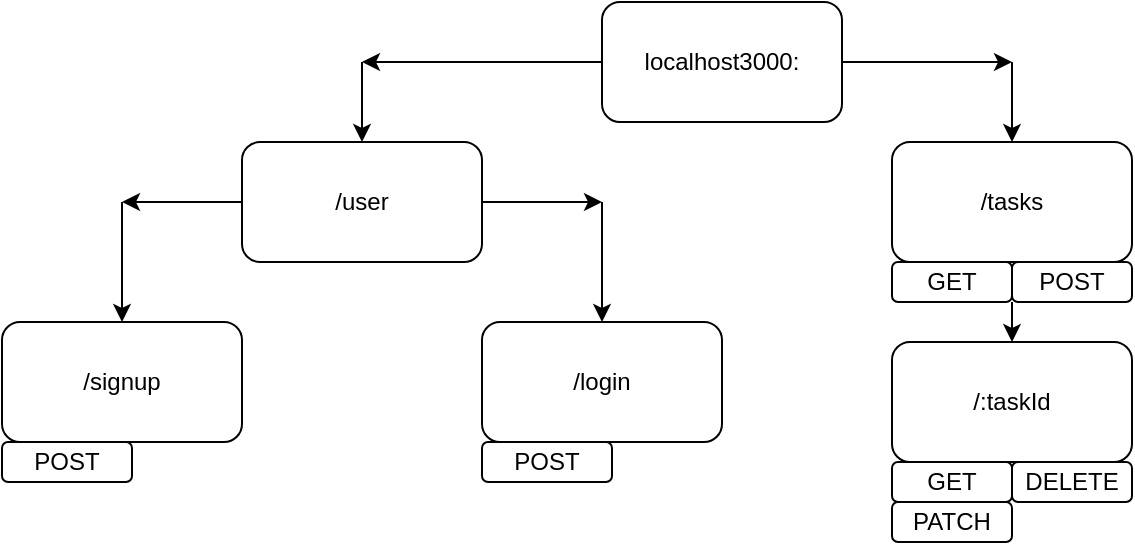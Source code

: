 <mxfile>
    <diagram id="UUAY6n6ssNzGgC8z1DjZ" name="Page-1">
        <mxGraphModel dx="946" dy="471" grid="1" gridSize="10" guides="1" tooltips="1" connect="1" arrows="1" fold="1" page="0" pageScale="1" pageWidth="850" pageHeight="1100" background="none" math="0" shadow="0">
            <root>
                <mxCell id="0"/>
                <mxCell id="1" parent="0"/>
                <mxCell id="gU2htmq4c46HI2TYkAU_-2" style="edgeStyle=none;html=1;rounded=1;" edge="1" parent="1" source="gU2htmq4c46HI2TYkAU_-1">
                    <mxGeometry relative="1" as="geometry">
                        <mxPoint x="280" y="60" as="targetPoint"/>
                    </mxGeometry>
                </mxCell>
                <mxCell id="gU2htmq4c46HI2TYkAU_-1" value="localhost3000:" style="rounded=1;whiteSpace=wrap;html=1;" vertex="1" parent="1">
                    <mxGeometry x="400" y="30" width="120" height="60" as="geometry"/>
                </mxCell>
                <mxCell id="gU2htmq4c46HI2TYkAU_-3" value="" style="endArrow=classic;html=1;rounded=1;" edge="1" parent="1">
                    <mxGeometry width="50" height="50" relative="1" as="geometry">
                        <mxPoint x="280" y="60" as="sourcePoint"/>
                        <mxPoint x="280" y="100" as="targetPoint"/>
                    </mxGeometry>
                </mxCell>
                <mxCell id="gU2htmq4c46HI2TYkAU_-5" style="edgeStyle=none;html=1;exitX=1;exitY=0.5;exitDx=0;exitDy=0;rounded=1;" edge="1" parent="1" source="gU2htmq4c46HI2TYkAU_-4">
                    <mxGeometry relative="1" as="geometry">
                        <mxPoint x="400" y="130" as="targetPoint"/>
                    </mxGeometry>
                </mxCell>
                <mxCell id="gU2htmq4c46HI2TYkAU_-4" value="/user" style="rounded=1;whiteSpace=wrap;html=1;" vertex="1" parent="1">
                    <mxGeometry x="220" y="100" width="120" height="60" as="geometry"/>
                </mxCell>
                <mxCell id="gU2htmq4c46HI2TYkAU_-6" value="/login" style="rounded=1;whiteSpace=wrap;html=1;" vertex="1" parent="1">
                    <mxGeometry x="340" y="190" width="120" height="60" as="geometry"/>
                </mxCell>
                <mxCell id="gU2htmq4c46HI2TYkAU_-7" value="" style="endArrow=classic;html=1;entryX=0.5;entryY=0;entryDx=0;entryDy=0;rounded=1;" edge="1" parent="1" target="gU2htmq4c46HI2TYkAU_-6">
                    <mxGeometry width="50" height="50" relative="1" as="geometry">
                        <mxPoint x="400" y="130" as="sourcePoint"/>
                        <mxPoint x="490" y="140" as="targetPoint"/>
                    </mxGeometry>
                </mxCell>
                <mxCell id="gU2htmq4c46HI2TYkAU_-8" style="edgeStyle=none;html=1;exitX=0;exitY=0.5;exitDx=0;exitDy=0;rounded=1;" edge="1" parent="1" source="gU2htmq4c46HI2TYkAU_-4">
                    <mxGeometry relative="1" as="geometry">
                        <mxPoint x="160" y="130" as="targetPoint"/>
                        <mxPoint x="350" y="140" as="sourcePoint"/>
                    </mxGeometry>
                </mxCell>
                <mxCell id="gU2htmq4c46HI2TYkAU_-9" value="" style="endArrow=classic;html=1;entryX=0.5;entryY=0;entryDx=0;entryDy=0;rounded=1;" edge="1" parent="1">
                    <mxGeometry width="50" height="50" relative="1" as="geometry">
                        <mxPoint x="160" y="130" as="sourcePoint"/>
                        <mxPoint x="160" y="190" as="targetPoint"/>
                    </mxGeometry>
                </mxCell>
                <mxCell id="gU2htmq4c46HI2TYkAU_-10" value="/signup" style="rounded=1;whiteSpace=wrap;html=1;" vertex="1" parent="1">
                    <mxGeometry x="100" y="190" width="120" height="60" as="geometry"/>
                </mxCell>
                <mxCell id="gU2htmq4c46HI2TYkAU_-11" value="POST&lt;span style=&quot;color: rgba(0, 0, 0, 0); font-family: monospace; font-size: 0px; text-align: start;&quot;&gt;%3CmxGraphModel%3E%3Croot%3E%3CmxCell%20id%3D%220%22%2F%3E%3CmxCell%20id%3D%221%22%20parent%3D%220%22%2F%3E%3CmxCell%20id%3D%222%22%20value%3D%22%22%20style%3D%22rounded%3D0%3BwhiteSpace%3Dwrap%3Bhtml%3D1%3B%22%20vertex%3D%221%22%20parent%3D%221%22%3E%3CmxGeometry%20x%3D%22220%22%20y%3D%22200%22%20width%3D%22120%22%20height%3D%2260%22%20as%3D%22geometry%22%2F%3E%3C%2FmxCell%3E%3C%2Froot%3E%3C%2FmxGraphModel%3E&lt;/span&gt;" style="rounded=1;whiteSpace=wrap;html=1;" vertex="1" parent="1">
                    <mxGeometry x="100" y="250" width="65" height="20" as="geometry"/>
                </mxCell>
                <mxCell id="gU2htmq4c46HI2TYkAU_-12" value="POST&lt;span style=&quot;color: rgba(0, 0, 0, 0); font-family: monospace; font-size: 0px; text-align: start;&quot;&gt;%3CmxGraphModel%3E%3Croot%3E%3CmxCell%20id%3D%220%22%2F%3E%3CmxCell%20id%3D%221%22%20parent%3D%220%22%2F%3E%3CmxCell%20id%3D%222%22%20value%3D%22%22%20style%3D%22rounded%3D0%3BwhiteSpace%3Dwrap%3Bhtml%3D1%3B%22%20vertex%3D%221%22%20parent%3D%221%22%3E%3CmxGeometry%20x%3D%22220%22%20y%3D%22200%22%20width%3D%22120%22%20height%3D%2260%22%20as%3D%22geometry%22%2F%3E%3C%2FmxCell%3E%3C%2Froot%3E%3C%2FmxGraphModel%3E&lt;/span&gt;" style="rounded=1;whiteSpace=wrap;html=1;" vertex="1" parent="1">
                    <mxGeometry x="340" y="250" width="65" height="20" as="geometry"/>
                </mxCell>
                <mxCell id="gU2htmq4c46HI2TYkAU_-13" value="" style="endArrow=classic;html=1;exitX=1;exitY=0.5;exitDx=0;exitDy=0;rounded=1;" edge="1" parent="1" source="gU2htmq4c46HI2TYkAU_-1">
                    <mxGeometry width="50" height="50" relative="1" as="geometry">
                        <mxPoint x="515" y="190" as="sourcePoint"/>
                        <mxPoint x="605" y="60" as="targetPoint"/>
                    </mxGeometry>
                </mxCell>
                <mxCell id="gU2htmq4c46HI2TYkAU_-14" value="" style="endArrow=classic;html=1;rounded=1;" edge="1" parent="1">
                    <mxGeometry width="50" height="50" relative="1" as="geometry">
                        <mxPoint x="605" y="60" as="sourcePoint"/>
                        <mxPoint x="605" y="100" as="targetPoint"/>
                    </mxGeometry>
                </mxCell>
                <mxCell id="gU2htmq4c46HI2TYkAU_-16" value="/tasks" style="rounded=1;whiteSpace=wrap;html=1;" vertex="1" parent="1">
                    <mxGeometry x="545" y="100" width="120" height="60" as="geometry"/>
                </mxCell>
                <mxCell id="gU2htmq4c46HI2TYkAU_-17" value="GET" style="rounded=1;whiteSpace=wrap;html=1;" vertex="1" parent="1">
                    <mxGeometry x="545" y="160" width="60" height="20" as="geometry"/>
                </mxCell>
                <mxCell id="gU2htmq4c46HI2TYkAU_-18" value="POST" style="rounded=1;whiteSpace=wrap;html=1;" vertex="1" parent="1">
                    <mxGeometry x="605" y="160" width="60" height="20" as="geometry"/>
                </mxCell>
                <mxCell id="gU2htmq4c46HI2TYkAU_-19" value="" style="endArrow=classic;html=1;exitX=1;exitY=1;exitDx=0;exitDy=0;rounded=1;" edge="1" parent="1" source="gU2htmq4c46HI2TYkAU_-17">
                    <mxGeometry width="50" height="50" relative="1" as="geometry">
                        <mxPoint x="515" y="190" as="sourcePoint"/>
                        <mxPoint x="605" y="200" as="targetPoint"/>
                    </mxGeometry>
                </mxCell>
                <mxCell id="gU2htmq4c46HI2TYkAU_-20" value="/:taskId" style="rounded=1;whiteSpace=wrap;html=1;" vertex="1" parent="1">
                    <mxGeometry x="545" y="200" width="120" height="60" as="geometry"/>
                </mxCell>
                <mxCell id="gU2htmq4c46HI2TYkAU_-23" value="GET" style="rounded=1;whiteSpace=wrap;html=1;" vertex="1" parent="1">
                    <mxGeometry x="545" y="260" width="60" height="20" as="geometry"/>
                </mxCell>
                <mxCell id="gU2htmq4c46HI2TYkAU_-24" value="DELETE" style="rounded=1;whiteSpace=wrap;html=1;" vertex="1" parent="1">
                    <mxGeometry x="605" y="260" width="60" height="20" as="geometry"/>
                </mxCell>
                <mxCell id="gU2htmq4c46HI2TYkAU_-25" value="PATCH" style="rounded=1;whiteSpace=wrap;html=1;" vertex="1" parent="1">
                    <mxGeometry x="545" y="280" width="60" height="20" as="geometry"/>
                </mxCell>
            </root>
        </mxGraphModel>
    </diagram>
</mxfile>